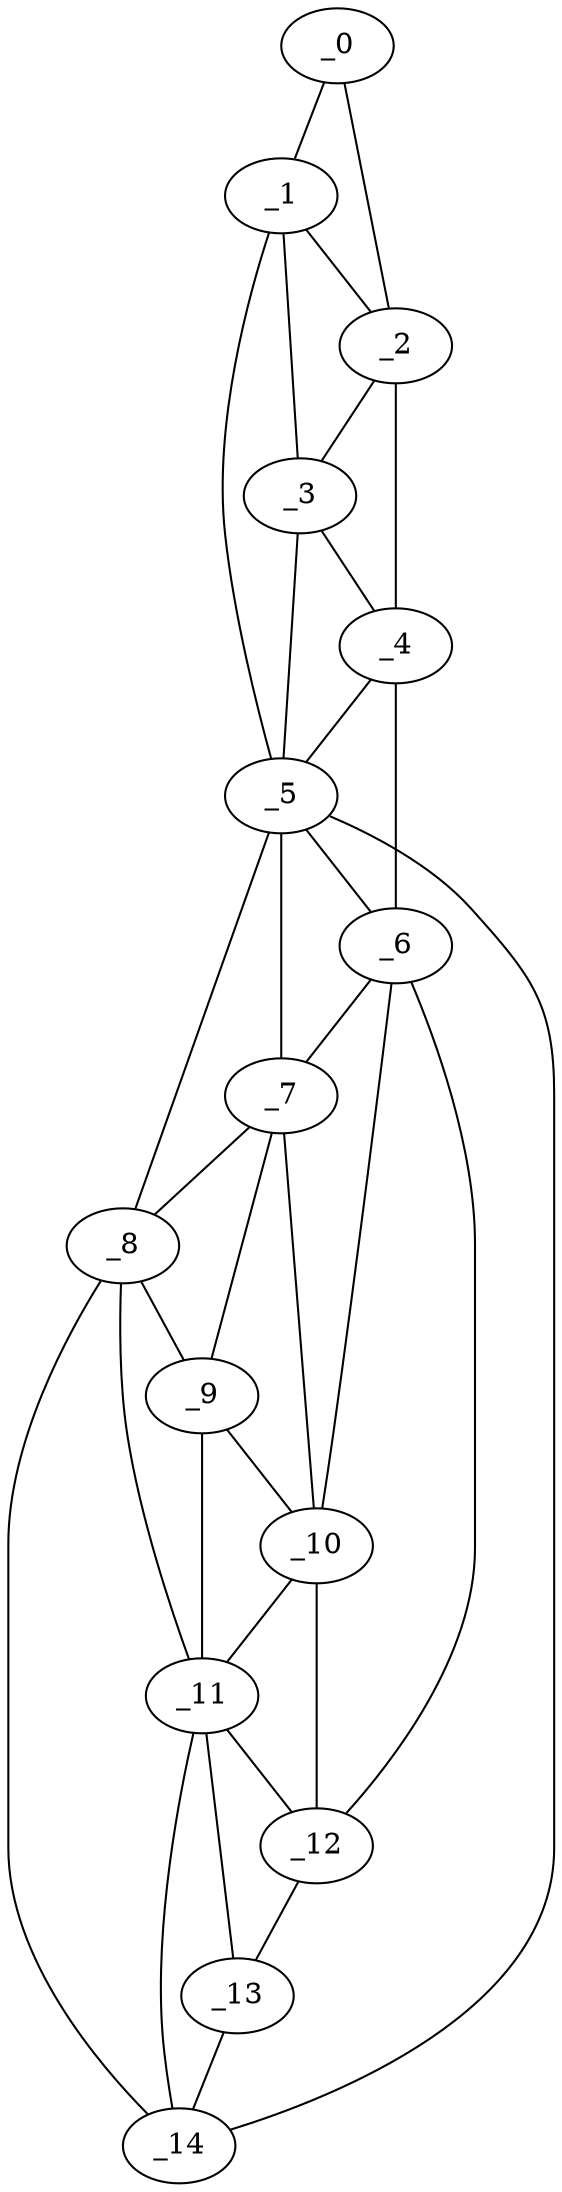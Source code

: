 graph "obj42__345.gxl" {
	_0	 [x=5,
		y=70];
	_1	 [x=18,
		y=70];
	_0 -- _1	 [valence=1];
	_2	 [x=23,
		y=58];
	_0 -- _2	 [valence=1];
	_1 -- _2	 [valence=2];
	_3	 [x=41,
		y=51];
	_1 -- _3	 [valence=2];
	_5	 [x=77,
		y=68];
	_1 -- _5	 [valence=1];
	_2 -- _3	 [valence=1];
	_4	 [x=48,
		y=45];
	_2 -- _4	 [valence=1];
	_3 -- _4	 [valence=1];
	_3 -- _5	 [valence=2];
	_4 -- _5	 [valence=1];
	_6	 [x=80,
		y=39];
	_4 -- _6	 [valence=1];
	_5 -- _6	 [valence=2];
	_7	 [x=91,
		y=48];
	_5 -- _7	 [valence=2];
	_8	 [x=97,
		y=60];
	_5 -- _8	 [valence=1];
	_14	 [x=125,
		y=66];
	_5 -- _14	 [valence=1];
	_6 -- _7	 [valence=2];
	_10	 [x=106,
		y=48];
	_6 -- _10	 [valence=1];
	_12	 [x=119,
		y=50];
	_6 -- _12	 [valence=1];
	_7 -- _8	 [valence=2];
	_9	 [x=100,
		y=53];
	_7 -- _9	 [valence=1];
	_7 -- _10	 [valence=2];
	_8 -- _9	 [valence=2];
	_11	 [x=114,
		y=61];
	_8 -- _11	 [valence=2];
	_8 -- _14	 [valence=2];
	_9 -- _10	 [valence=2];
	_9 -- _11	 [valence=1];
	_10 -- _11	 [valence=2];
	_10 -- _12	 [valence=2];
	_11 -- _12	 [valence=1];
	_13	 [x=125,
		y=56];
	_11 -- _13	 [valence=2];
	_11 -- _14	 [valence=2];
	_12 -- _13	 [valence=1];
	_13 -- _14	 [valence=1];
}
